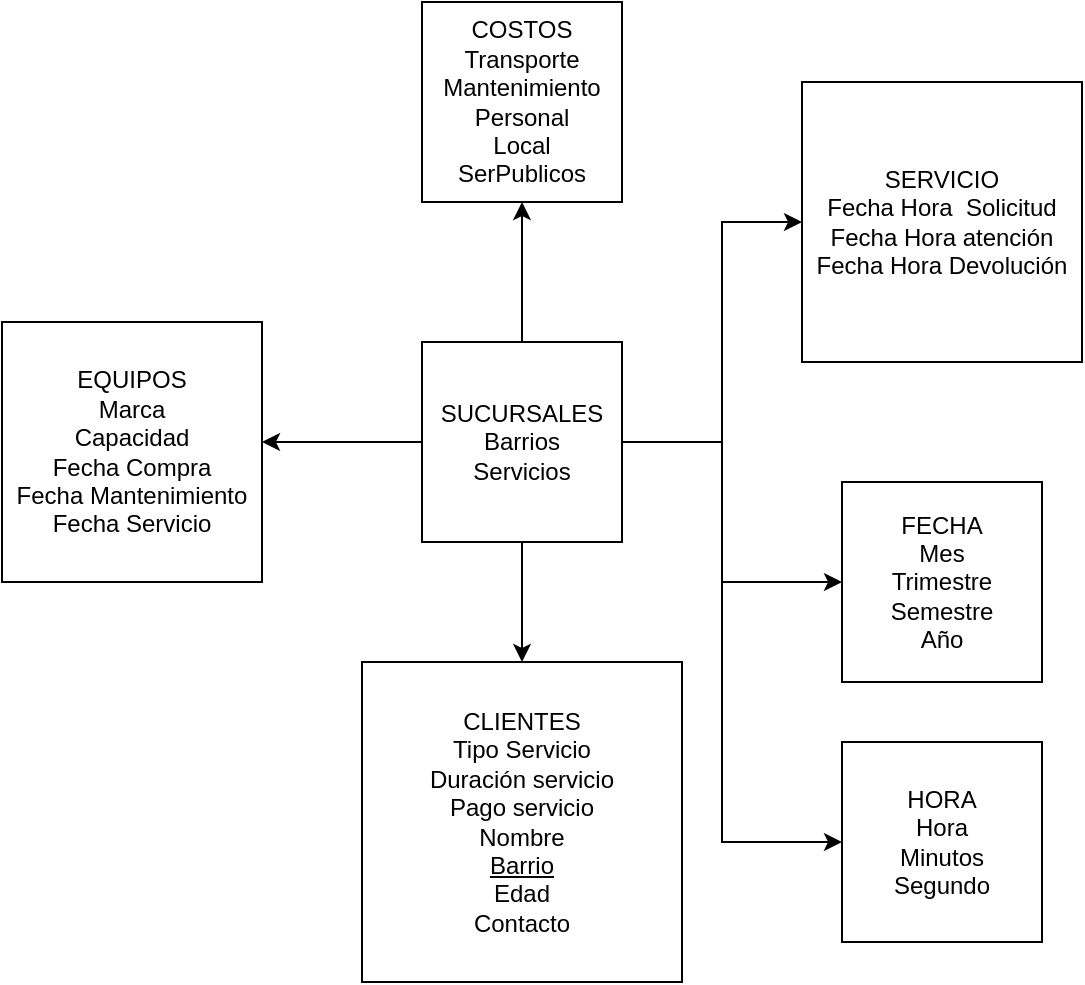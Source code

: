 <mxfile version="15.2.5" type="github">
  <diagram id="G0kcrmgzO1Yep1q2-as3" name="Page-1">
    <mxGraphModel dx="416" dy="453" grid="1" gridSize="10" guides="1" tooltips="1" connect="1" arrows="1" fold="1" page="1" pageScale="1" pageWidth="850" pageHeight="1100" math="0" shadow="0">
      <root>
        <mxCell id="0" />
        <mxCell id="1" parent="0" />
        <mxCell id="momm29Z3CLmcByE1CaIG-7" value="" style="edgeStyle=orthogonalEdgeStyle;rounded=0;orthogonalLoop=1;jettySize=auto;html=1;" edge="1" parent="1" source="momm29Z3CLmcByE1CaIG-2">
          <mxGeometry relative="1" as="geometry">
            <mxPoint x="160" y="360" as="targetPoint" />
          </mxGeometry>
        </mxCell>
        <mxCell id="momm29Z3CLmcByE1CaIG-10" value="" style="edgeStyle=orthogonalEdgeStyle;rounded=0;orthogonalLoop=1;jettySize=auto;html=1;" edge="1" parent="1" source="momm29Z3CLmcByE1CaIG-2" target="momm29Z3CLmcByE1CaIG-9">
          <mxGeometry relative="1" as="geometry" />
        </mxCell>
        <mxCell id="momm29Z3CLmcByE1CaIG-12" value="" style="edgeStyle=orthogonalEdgeStyle;rounded=0;orthogonalLoop=1;jettySize=auto;html=1;exitX=1;exitY=0.5;exitDx=0;exitDy=0;exitPerimeter=0;" edge="1" parent="1" source="momm29Z3CLmcByE1CaIG-2" target="momm29Z3CLmcByE1CaIG-11">
          <mxGeometry relative="1" as="geometry">
            <mxPoint x="490" y="480" as="targetPoint" />
            <Array as="points">
              <mxPoint x="390" y="360" />
              <mxPoint x="390" y="250" />
            </Array>
          </mxGeometry>
        </mxCell>
        <mxCell id="momm29Z3CLmcByE1CaIG-19" value="" style="edgeStyle=orthogonalEdgeStyle;rounded=0;orthogonalLoop=1;jettySize=auto;html=1;" edge="1" parent="1" source="momm29Z3CLmcByE1CaIG-2" target="momm29Z3CLmcByE1CaIG-4">
          <mxGeometry relative="1" as="geometry" />
        </mxCell>
        <mxCell id="momm29Z3CLmcByE1CaIG-21" value="" style="edgeStyle=orthogonalEdgeStyle;rounded=0;orthogonalLoop=1;jettySize=auto;html=1;entryX=0;entryY=0.5;entryDx=0;entryDy=0;exitX=1;exitY=0.5;exitDx=0;exitDy=0;" edge="1" parent="1" source="momm29Z3CLmcByE1CaIG-2" target="momm29Z3CLmcByE1CaIG-22">
          <mxGeometry relative="1" as="geometry">
            <Array as="points">
              <mxPoint x="390" y="360" />
              <mxPoint x="390" y="560" />
            </Array>
          </mxGeometry>
        </mxCell>
        <mxCell id="momm29Z3CLmcByE1CaIG-23" value="" style="edgeStyle=orthogonalEdgeStyle;rounded=0;orthogonalLoop=1;jettySize=auto;html=1;" edge="1" parent="1" source="momm29Z3CLmcByE1CaIG-2" target="momm29Z3CLmcByE1CaIG-20">
          <mxGeometry relative="1" as="geometry">
            <Array as="points">
              <mxPoint x="390" y="360" />
              <mxPoint x="390" y="430" />
            </Array>
          </mxGeometry>
        </mxCell>
        <mxCell id="momm29Z3CLmcByE1CaIG-2" value="SUCURSALES&lt;br&gt;Barrios&lt;br&gt;Servicios" style="whiteSpace=wrap;html=1;aspect=fixed;" vertex="1" parent="1">
          <mxGeometry x="240" y="310" width="100" height="100" as="geometry" />
        </mxCell>
        <mxCell id="momm29Z3CLmcByE1CaIG-4" value="COSTOS&lt;br&gt;Transporte&lt;br&gt;Mantenimiento&lt;br&gt;Personal&lt;br&gt;Local&lt;br&gt;SerPublicos" style="whiteSpace=wrap;html=1;aspect=fixed;" vertex="1" parent="1">
          <mxGeometry x="240" y="140" width="100" height="100" as="geometry" />
        </mxCell>
        <mxCell id="momm29Z3CLmcByE1CaIG-6" value="EQUIPOS&lt;br&gt;Marca&lt;br&gt;Capacidad&lt;br&gt;Fecha Compra&lt;br&gt;Fecha Mantenimiento&lt;br&gt;Fecha Servicio" style="whiteSpace=wrap;html=1;aspect=fixed;" vertex="1" parent="1">
          <mxGeometry x="30" y="300" width="130" height="130" as="geometry" />
        </mxCell>
        <mxCell id="momm29Z3CLmcByE1CaIG-9" value="CLIENTES&lt;br&gt;Tipo Servicio&lt;br&gt;Duración servicio&lt;br&gt;Pago servicio&lt;br&gt;Nombre&lt;br&gt;&lt;u&gt;Barrio&lt;br&gt;&lt;/u&gt;Edad&lt;br&gt;Contacto" style="whiteSpace=wrap;html=1;aspect=fixed;" vertex="1" parent="1">
          <mxGeometry x="210" y="470" width="160" height="160" as="geometry" />
        </mxCell>
        <mxCell id="momm29Z3CLmcByE1CaIG-11" value="SERVICIO&lt;br&gt;Fecha Hora&amp;nbsp; Solicitud&lt;br&gt;Fecha Hora atención&lt;br&gt;Fecha Hora Devolución" style="whiteSpace=wrap;html=1;aspect=fixed;" vertex="1" parent="1">
          <mxGeometry x="430" y="180" width="140" height="140" as="geometry" />
        </mxCell>
        <mxCell id="momm29Z3CLmcByE1CaIG-20" value="FECHA&lt;br&gt;Mes&lt;br&gt;Trimestre&lt;br&gt;Semestre&lt;br&gt;Año" style="whiteSpace=wrap;html=1;aspect=fixed;" vertex="1" parent="1">
          <mxGeometry x="450" y="380" width="100" height="100" as="geometry" />
        </mxCell>
        <mxCell id="momm29Z3CLmcByE1CaIG-22" value="HORA&lt;br&gt;Hora&lt;br&gt;Minutos&lt;br&gt;Segundo" style="whiteSpace=wrap;html=1;aspect=fixed;" vertex="1" parent="1">
          <mxGeometry x="450" y="510" width="100" height="100" as="geometry" />
        </mxCell>
      </root>
    </mxGraphModel>
  </diagram>
</mxfile>
